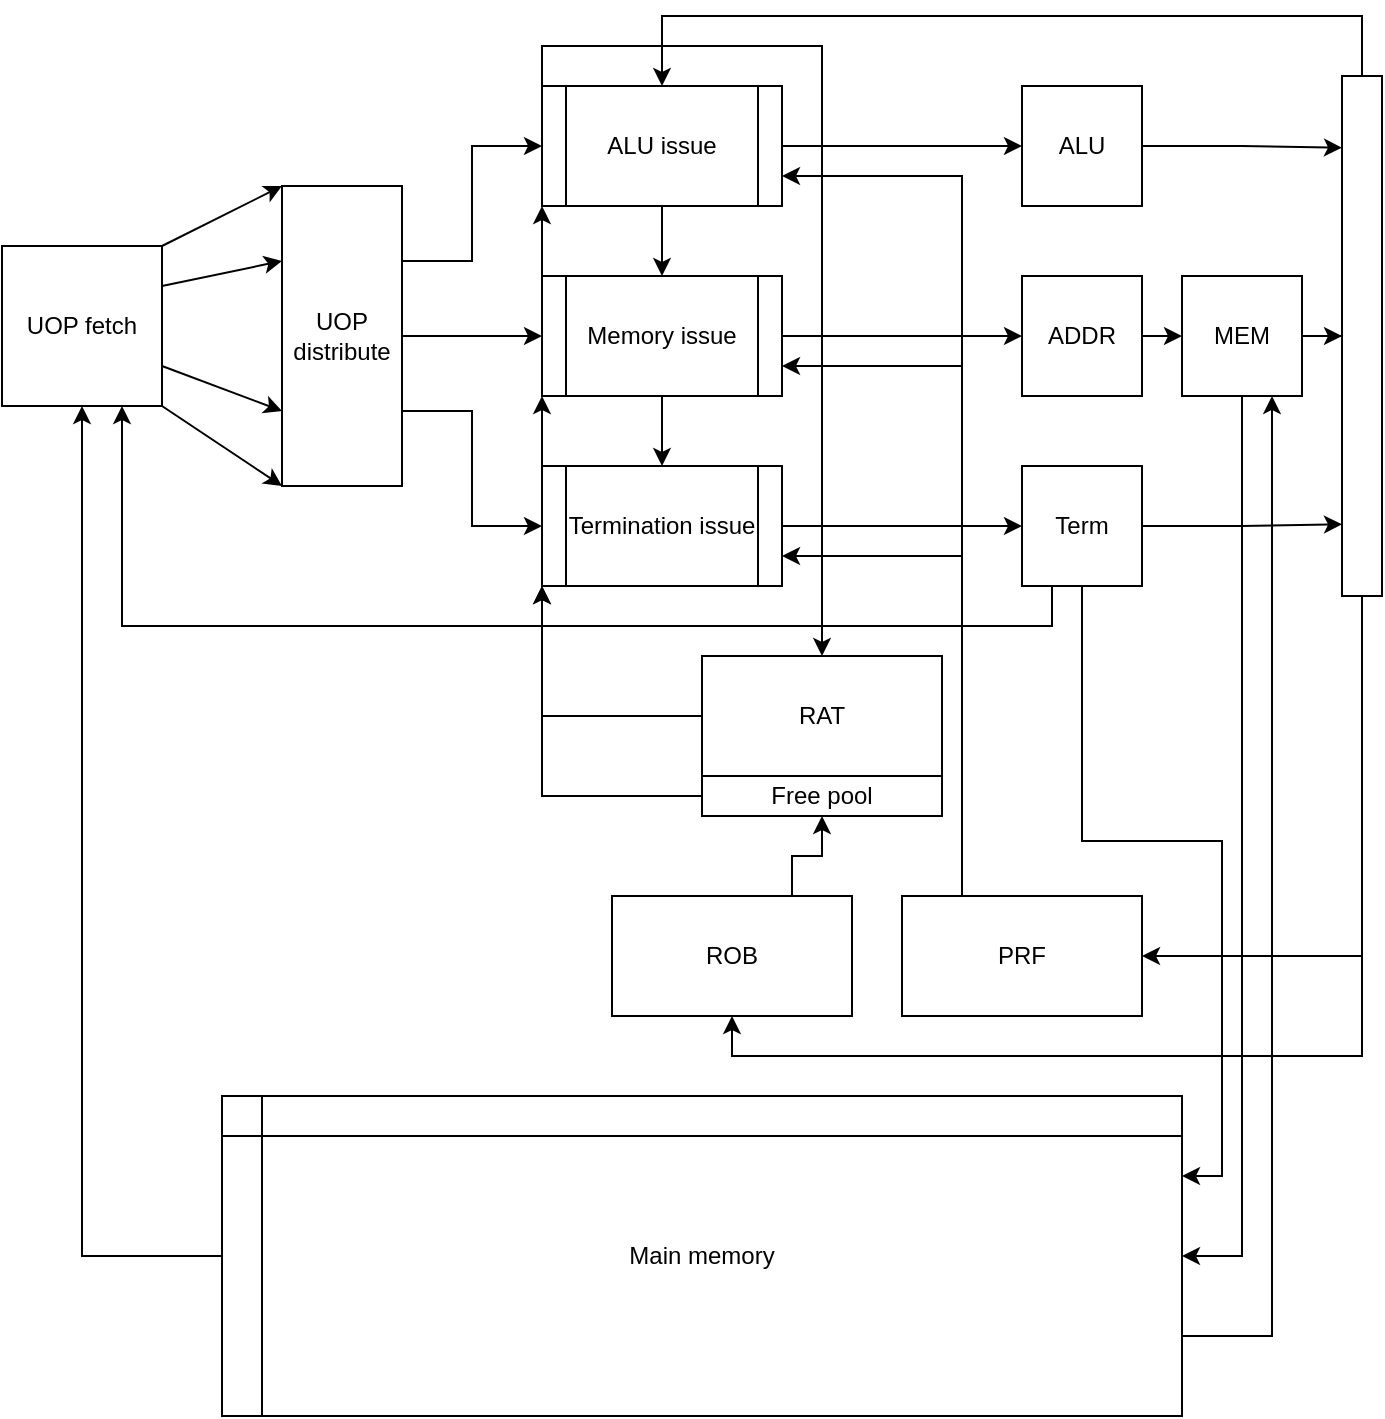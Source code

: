 <mxfile version="26.0.9">
  <diagram name="Page-1" id="fgppR2BjdOyfACsTil1g">
    <mxGraphModel dx="1434" dy="858" grid="1" gridSize="10" guides="1" tooltips="1" connect="1" arrows="1" fold="1" page="1" pageScale="1" pageWidth="850" pageHeight="1100" math="0" shadow="0">
      <root>
        <mxCell id="0" />
        <mxCell id="1" parent="0" />
        <mxCell id="Rko1wSMtdu4V6x2OvTh8-13" style="edgeStyle=orthogonalEdgeStyle;rounded=0;orthogonalLoop=1;jettySize=auto;html=1;entryX=0.5;entryY=1;entryDx=0;entryDy=0;exitX=0;exitY=0.5;exitDx=0;exitDy=0;" parent="1" source="Rko1wSMtdu4V6x2OvTh8-2" target="IxhPBPcZsX6m4rDOIMJ2-1" edge="1">
          <mxGeometry relative="1" as="geometry">
            <Array as="points">
              <mxPoint x="100" y="850" />
            </Array>
            <mxPoint x="120" y="555" as="targetPoint" />
          </mxGeometry>
        </mxCell>
        <mxCell id="IxhPBPcZsX6m4rDOIMJ2-40" style="edgeStyle=orthogonalEdgeStyle;rounded=0;orthogonalLoop=1;jettySize=auto;html=1;exitX=1;exitY=0.75;exitDx=0;exitDy=0;entryX=0.75;entryY=1;entryDx=0;entryDy=0;" edge="1" parent="1" source="Rko1wSMtdu4V6x2OvTh8-2" target="IxhPBPcZsX6m4rDOIMJ2-28">
          <mxGeometry relative="1" as="geometry" />
        </mxCell>
        <mxCell id="Rko1wSMtdu4V6x2OvTh8-2" value="Main memory" style="shape=internalStorage;whiteSpace=wrap;html=1;backgroundOutline=1;" parent="1" vertex="1">
          <mxGeometry x="170" y="770" width="480" height="160" as="geometry" />
        </mxCell>
        <mxCell id="IxhPBPcZsX6m4rDOIMJ2-1" value="UOP fetch" style="whiteSpace=wrap;html=1;aspect=fixed;" vertex="1" parent="1">
          <mxGeometry x="60" y="345" width="80" height="80" as="geometry" />
        </mxCell>
        <mxCell id="IxhPBPcZsX6m4rDOIMJ2-11" style="edgeStyle=orthogonalEdgeStyle;rounded=0;orthogonalLoop=1;jettySize=auto;html=1;exitX=1;exitY=0.25;exitDx=0;exitDy=0;entryX=0;entryY=0.5;entryDx=0;entryDy=0;" edge="1" parent="1" source="IxhPBPcZsX6m4rDOIMJ2-2" target="IxhPBPcZsX6m4rDOIMJ2-10">
          <mxGeometry relative="1" as="geometry" />
        </mxCell>
        <mxCell id="IxhPBPcZsX6m4rDOIMJ2-13" style="edgeStyle=orthogonalEdgeStyle;rounded=0;orthogonalLoop=1;jettySize=auto;html=1;entryX=0;entryY=0.5;entryDx=0;entryDy=0;" edge="1" parent="1" source="IxhPBPcZsX6m4rDOIMJ2-2" target="IxhPBPcZsX6m4rDOIMJ2-12">
          <mxGeometry relative="1" as="geometry" />
        </mxCell>
        <mxCell id="IxhPBPcZsX6m4rDOIMJ2-15" style="edgeStyle=orthogonalEdgeStyle;rounded=0;orthogonalLoop=1;jettySize=auto;html=1;exitX=1;exitY=0.75;exitDx=0;exitDy=0;entryX=0;entryY=0.5;entryDx=0;entryDy=0;" edge="1" parent="1" source="IxhPBPcZsX6m4rDOIMJ2-2" target="IxhPBPcZsX6m4rDOIMJ2-14">
          <mxGeometry relative="1" as="geometry" />
        </mxCell>
        <mxCell id="IxhPBPcZsX6m4rDOIMJ2-2" value="UOP distribute" style="rounded=0;whiteSpace=wrap;html=1;" vertex="1" parent="1">
          <mxGeometry x="200" y="315" width="60" height="150" as="geometry" />
        </mxCell>
        <mxCell id="IxhPBPcZsX6m4rDOIMJ2-3" value="" style="endArrow=classic;html=1;rounded=0;exitX=1;exitY=0.25;exitDx=0;exitDy=0;entryX=0;entryY=0.25;entryDx=0;entryDy=0;" edge="1" parent="1" source="IxhPBPcZsX6m4rDOIMJ2-1" target="IxhPBPcZsX6m4rDOIMJ2-2">
          <mxGeometry width="50" height="50" relative="1" as="geometry">
            <mxPoint x="340" y="495" as="sourcePoint" />
            <mxPoint x="390" y="445" as="targetPoint" />
          </mxGeometry>
        </mxCell>
        <mxCell id="IxhPBPcZsX6m4rDOIMJ2-4" value="" style="endArrow=classic;html=1;rounded=0;exitX=1;exitY=0.75;exitDx=0;exitDy=0;entryX=0;entryY=0.75;entryDx=0;entryDy=0;" edge="1" parent="1" source="IxhPBPcZsX6m4rDOIMJ2-1" target="IxhPBPcZsX6m4rDOIMJ2-2">
          <mxGeometry width="50" height="50" relative="1" as="geometry">
            <mxPoint x="340" y="495" as="sourcePoint" />
            <mxPoint x="390" y="445" as="targetPoint" />
          </mxGeometry>
        </mxCell>
        <mxCell id="IxhPBPcZsX6m4rDOIMJ2-6" value="" style="endArrow=classic;html=1;rounded=0;exitX=1;exitY=1;exitDx=0;exitDy=0;entryX=0;entryY=1;entryDx=0;entryDy=0;" edge="1" parent="1" source="IxhPBPcZsX6m4rDOIMJ2-1" target="IxhPBPcZsX6m4rDOIMJ2-2">
          <mxGeometry width="50" height="50" relative="1" as="geometry">
            <mxPoint x="340" y="495" as="sourcePoint" />
            <mxPoint x="390" y="445" as="targetPoint" />
          </mxGeometry>
        </mxCell>
        <mxCell id="IxhPBPcZsX6m4rDOIMJ2-7" value="" style="endArrow=classic;html=1;rounded=0;exitX=1;exitY=0;exitDx=0;exitDy=0;entryX=0;entryY=0;entryDx=0;entryDy=0;" edge="1" parent="1" source="IxhPBPcZsX6m4rDOIMJ2-1" target="IxhPBPcZsX6m4rDOIMJ2-2">
          <mxGeometry width="50" height="50" relative="1" as="geometry">
            <mxPoint x="340" y="495" as="sourcePoint" />
            <mxPoint x="390" y="445" as="targetPoint" />
          </mxGeometry>
        </mxCell>
        <mxCell id="IxhPBPcZsX6m4rDOIMJ2-22" style="edgeStyle=orthogonalEdgeStyle;rounded=0;orthogonalLoop=1;jettySize=auto;html=1;exitX=0;exitY=0;exitDx=0;exitDy=0;entryX=0.5;entryY=0;entryDx=0;entryDy=0;" edge="1" parent="1" source="IxhPBPcZsX6m4rDOIMJ2-10" target="IxhPBPcZsX6m4rDOIMJ2-16">
          <mxGeometry relative="1" as="geometry" />
        </mxCell>
        <mxCell id="IxhPBPcZsX6m4rDOIMJ2-25" style="edgeStyle=orthogonalEdgeStyle;rounded=0;orthogonalLoop=1;jettySize=auto;html=1;entryX=0;entryY=0.5;entryDx=0;entryDy=0;" edge="1" parent="1" source="IxhPBPcZsX6m4rDOIMJ2-10" target="IxhPBPcZsX6m4rDOIMJ2-24">
          <mxGeometry relative="1" as="geometry" />
        </mxCell>
        <mxCell id="IxhPBPcZsX6m4rDOIMJ2-51" style="edgeStyle=orthogonalEdgeStyle;rounded=0;orthogonalLoop=1;jettySize=auto;html=1;exitX=0.5;exitY=1;exitDx=0;exitDy=0;entryX=0.5;entryY=0;entryDx=0;entryDy=0;" edge="1" parent="1" source="IxhPBPcZsX6m4rDOIMJ2-10" target="IxhPBPcZsX6m4rDOIMJ2-12">
          <mxGeometry relative="1" as="geometry" />
        </mxCell>
        <mxCell id="IxhPBPcZsX6m4rDOIMJ2-10" value="ALU issue" style="shape=process;whiteSpace=wrap;html=1;backgroundOutline=1;" vertex="1" parent="1">
          <mxGeometry x="330" y="265" width="120" height="60" as="geometry" />
        </mxCell>
        <mxCell id="IxhPBPcZsX6m4rDOIMJ2-20" style="edgeStyle=orthogonalEdgeStyle;rounded=0;orthogonalLoop=1;jettySize=auto;html=1;exitX=0;exitY=0;exitDx=0;exitDy=0;entryX=0;entryY=1;entryDx=0;entryDy=0;" edge="1" parent="1" source="IxhPBPcZsX6m4rDOIMJ2-12" target="IxhPBPcZsX6m4rDOIMJ2-10">
          <mxGeometry relative="1" as="geometry" />
        </mxCell>
        <mxCell id="IxhPBPcZsX6m4rDOIMJ2-29" style="edgeStyle=orthogonalEdgeStyle;rounded=0;orthogonalLoop=1;jettySize=auto;html=1;entryX=0;entryY=0.5;entryDx=0;entryDy=0;" edge="1" parent="1" source="IxhPBPcZsX6m4rDOIMJ2-12" target="IxhPBPcZsX6m4rDOIMJ2-26">
          <mxGeometry relative="1" as="geometry" />
        </mxCell>
        <mxCell id="IxhPBPcZsX6m4rDOIMJ2-52" style="edgeStyle=orthogonalEdgeStyle;rounded=0;orthogonalLoop=1;jettySize=auto;html=1;exitX=0.5;exitY=1;exitDx=0;exitDy=0;entryX=0.5;entryY=0;entryDx=0;entryDy=0;" edge="1" parent="1" source="IxhPBPcZsX6m4rDOIMJ2-12" target="IxhPBPcZsX6m4rDOIMJ2-14">
          <mxGeometry relative="1" as="geometry" />
        </mxCell>
        <mxCell id="IxhPBPcZsX6m4rDOIMJ2-12" value="Memory issue" style="shape=process;whiteSpace=wrap;html=1;backgroundOutline=1;" vertex="1" parent="1">
          <mxGeometry x="330" y="360" width="120" height="60" as="geometry" />
        </mxCell>
        <mxCell id="IxhPBPcZsX6m4rDOIMJ2-19" style="edgeStyle=orthogonalEdgeStyle;rounded=0;orthogonalLoop=1;jettySize=auto;html=1;exitX=0;exitY=0;exitDx=0;exitDy=0;entryX=0;entryY=1;entryDx=0;entryDy=0;" edge="1" parent="1" source="IxhPBPcZsX6m4rDOIMJ2-14" target="IxhPBPcZsX6m4rDOIMJ2-12">
          <mxGeometry relative="1" as="geometry" />
        </mxCell>
        <mxCell id="IxhPBPcZsX6m4rDOIMJ2-31" style="edgeStyle=orthogonalEdgeStyle;rounded=0;orthogonalLoop=1;jettySize=auto;html=1;exitX=1;exitY=0.5;exitDx=0;exitDy=0;entryX=0;entryY=0.5;entryDx=0;entryDy=0;" edge="1" parent="1" source="IxhPBPcZsX6m4rDOIMJ2-14" target="IxhPBPcZsX6m4rDOIMJ2-27">
          <mxGeometry relative="1" as="geometry" />
        </mxCell>
        <mxCell id="IxhPBPcZsX6m4rDOIMJ2-14" value="Termination issue" style="shape=process;whiteSpace=wrap;html=1;backgroundOutline=1;" vertex="1" parent="1">
          <mxGeometry x="330" y="455" width="120" height="60" as="geometry" />
        </mxCell>
        <mxCell id="IxhPBPcZsX6m4rDOIMJ2-17" style="edgeStyle=orthogonalEdgeStyle;rounded=0;orthogonalLoop=1;jettySize=auto;html=1;exitX=0;exitY=0.5;exitDx=0;exitDy=0;entryX=0;entryY=1;entryDx=0;entryDy=0;" edge="1" parent="1" source="IxhPBPcZsX6m4rDOIMJ2-16" target="IxhPBPcZsX6m4rDOIMJ2-14">
          <mxGeometry relative="1" as="geometry">
            <mxPoint x="330" y="520" as="targetPoint" />
            <Array as="points">
              <mxPoint x="330" y="580" />
            </Array>
          </mxGeometry>
        </mxCell>
        <mxCell id="IxhPBPcZsX6m4rDOIMJ2-16" value="RAT" style="rounded=0;whiteSpace=wrap;html=1;" vertex="1" parent="1">
          <mxGeometry x="410" y="550" width="120" height="60" as="geometry" />
        </mxCell>
        <mxCell id="IxhPBPcZsX6m4rDOIMJ2-21" style="edgeStyle=orthogonalEdgeStyle;rounded=0;orthogonalLoop=1;jettySize=auto;html=1;exitX=0;exitY=0.5;exitDx=0;exitDy=0;entryX=0;entryY=1;entryDx=0;entryDy=0;" edge="1" parent="1" source="IxhPBPcZsX6m4rDOIMJ2-18" target="IxhPBPcZsX6m4rDOIMJ2-14">
          <mxGeometry relative="1" as="geometry" />
        </mxCell>
        <mxCell id="IxhPBPcZsX6m4rDOIMJ2-18" value="Free pool" style="rounded=0;whiteSpace=wrap;html=1;" vertex="1" parent="1">
          <mxGeometry x="410" y="610" width="120" height="20" as="geometry" />
        </mxCell>
        <mxCell id="IxhPBPcZsX6m4rDOIMJ2-24" value="ALU" style="rounded=0;whiteSpace=wrap;html=1;" vertex="1" parent="1">
          <mxGeometry x="570" y="265" width="60" height="60" as="geometry" />
        </mxCell>
        <mxCell id="IxhPBPcZsX6m4rDOIMJ2-30" style="edgeStyle=orthogonalEdgeStyle;rounded=0;orthogonalLoop=1;jettySize=auto;html=1;exitX=1;exitY=0.5;exitDx=0;exitDy=0;entryX=0;entryY=0.5;entryDx=0;entryDy=0;" edge="1" parent="1" source="IxhPBPcZsX6m4rDOIMJ2-26" target="IxhPBPcZsX6m4rDOIMJ2-28">
          <mxGeometry relative="1" as="geometry" />
        </mxCell>
        <mxCell id="IxhPBPcZsX6m4rDOIMJ2-26" value="ADDR" style="rounded=0;whiteSpace=wrap;html=1;" vertex="1" parent="1">
          <mxGeometry x="570" y="360" width="60" height="60" as="geometry" />
        </mxCell>
        <mxCell id="IxhPBPcZsX6m4rDOIMJ2-38" style="edgeStyle=orthogonalEdgeStyle;rounded=0;orthogonalLoop=1;jettySize=auto;html=1;exitX=0.5;exitY=1;exitDx=0;exitDy=0;entryX=1;entryY=0.25;entryDx=0;entryDy=0;" edge="1" parent="1" source="IxhPBPcZsX6m4rDOIMJ2-27" target="Rko1wSMtdu4V6x2OvTh8-2">
          <mxGeometry relative="1" as="geometry" />
        </mxCell>
        <mxCell id="IxhPBPcZsX6m4rDOIMJ2-50" style="edgeStyle=orthogonalEdgeStyle;rounded=0;orthogonalLoop=1;jettySize=auto;html=1;exitX=0.25;exitY=1;exitDx=0;exitDy=0;entryX=0.75;entryY=1;entryDx=0;entryDy=0;" edge="1" parent="1" source="IxhPBPcZsX6m4rDOIMJ2-27" target="IxhPBPcZsX6m4rDOIMJ2-1">
          <mxGeometry relative="1" as="geometry" />
        </mxCell>
        <mxCell id="IxhPBPcZsX6m4rDOIMJ2-27" value="Term" style="rounded=0;whiteSpace=wrap;html=1;" vertex="1" parent="1">
          <mxGeometry x="570" y="455" width="60" height="60" as="geometry" />
        </mxCell>
        <mxCell id="IxhPBPcZsX6m4rDOIMJ2-39" style="edgeStyle=orthogonalEdgeStyle;rounded=0;orthogonalLoop=1;jettySize=auto;html=1;exitX=0.5;exitY=1;exitDx=0;exitDy=0;entryX=1;entryY=0.5;entryDx=0;entryDy=0;" edge="1" parent="1" source="IxhPBPcZsX6m4rDOIMJ2-28" target="Rko1wSMtdu4V6x2OvTh8-2">
          <mxGeometry relative="1" as="geometry" />
        </mxCell>
        <mxCell id="IxhPBPcZsX6m4rDOIMJ2-42" style="edgeStyle=orthogonalEdgeStyle;rounded=0;orthogonalLoop=1;jettySize=auto;html=1;entryX=0;entryY=0.5;entryDx=0;entryDy=0;" edge="1" parent="1" source="IxhPBPcZsX6m4rDOIMJ2-28" target="IxhPBPcZsX6m4rDOIMJ2-41">
          <mxGeometry relative="1" as="geometry" />
        </mxCell>
        <mxCell id="IxhPBPcZsX6m4rDOIMJ2-28" value="MEM" style="rounded=0;whiteSpace=wrap;html=1;" vertex="1" parent="1">
          <mxGeometry x="650" y="360" width="60" height="60" as="geometry" />
        </mxCell>
        <mxCell id="IxhPBPcZsX6m4rDOIMJ2-37" style="edgeStyle=orthogonalEdgeStyle;rounded=0;orthogonalLoop=1;jettySize=auto;html=1;exitX=0.75;exitY=0;exitDx=0;exitDy=0;entryX=0.5;entryY=1;entryDx=0;entryDy=0;" edge="1" parent="1" source="IxhPBPcZsX6m4rDOIMJ2-32" target="IxhPBPcZsX6m4rDOIMJ2-18">
          <mxGeometry relative="1" as="geometry" />
        </mxCell>
        <mxCell id="IxhPBPcZsX6m4rDOIMJ2-32" value="ROB" style="rounded=0;whiteSpace=wrap;html=1;" vertex="1" parent="1">
          <mxGeometry x="365" y="670" width="120" height="60" as="geometry" />
        </mxCell>
        <mxCell id="IxhPBPcZsX6m4rDOIMJ2-34" style="edgeStyle=orthogonalEdgeStyle;rounded=0;orthogonalLoop=1;jettySize=auto;html=1;entryX=1;entryY=0.75;entryDx=0;entryDy=0;exitX=0.25;exitY=0;exitDx=0;exitDy=0;" edge="1" parent="1" source="IxhPBPcZsX6m4rDOIMJ2-33" target="IxhPBPcZsX6m4rDOIMJ2-14">
          <mxGeometry relative="1" as="geometry">
            <Array as="points">
              <mxPoint x="540" y="500" />
            </Array>
          </mxGeometry>
        </mxCell>
        <mxCell id="IxhPBPcZsX6m4rDOIMJ2-35" style="edgeStyle=orthogonalEdgeStyle;rounded=0;orthogonalLoop=1;jettySize=auto;html=1;exitX=0.25;exitY=0;exitDx=0;exitDy=0;entryX=1;entryY=0.75;entryDx=0;entryDy=0;" edge="1" parent="1" source="IxhPBPcZsX6m4rDOIMJ2-33" target="IxhPBPcZsX6m4rDOIMJ2-12">
          <mxGeometry relative="1" as="geometry">
            <mxPoint x="570" y="560" as="targetPoint" />
            <mxPoint x="690" y="620" as="sourcePoint" />
          </mxGeometry>
        </mxCell>
        <mxCell id="IxhPBPcZsX6m4rDOIMJ2-36" style="edgeStyle=orthogonalEdgeStyle;rounded=0;orthogonalLoop=1;jettySize=auto;html=1;exitX=0.25;exitY=0;exitDx=0;exitDy=0;entryX=1;entryY=0.75;entryDx=0;entryDy=0;" edge="1" parent="1" source="IxhPBPcZsX6m4rDOIMJ2-33" target="IxhPBPcZsX6m4rDOIMJ2-10">
          <mxGeometry relative="1" as="geometry" />
        </mxCell>
        <mxCell id="IxhPBPcZsX6m4rDOIMJ2-33" value="PRF" style="rounded=0;whiteSpace=wrap;html=1;" vertex="1" parent="1">
          <mxGeometry x="510" y="670" width="120" height="60" as="geometry" />
        </mxCell>
        <mxCell id="IxhPBPcZsX6m4rDOIMJ2-45" style="edgeStyle=orthogonalEdgeStyle;rounded=0;orthogonalLoop=1;jettySize=auto;html=1;entryX=1;entryY=0.5;entryDx=0;entryDy=0;" edge="1" parent="1" source="IxhPBPcZsX6m4rDOIMJ2-41" target="IxhPBPcZsX6m4rDOIMJ2-33">
          <mxGeometry relative="1" as="geometry">
            <Array as="points">
              <mxPoint x="740" y="700" />
            </Array>
          </mxGeometry>
        </mxCell>
        <mxCell id="IxhPBPcZsX6m4rDOIMJ2-46" style="edgeStyle=orthogonalEdgeStyle;rounded=0;orthogonalLoop=1;jettySize=auto;html=1;entryX=0.5;entryY=1;entryDx=0;entryDy=0;" edge="1" parent="1" source="IxhPBPcZsX6m4rDOIMJ2-41" target="IxhPBPcZsX6m4rDOIMJ2-32">
          <mxGeometry relative="1" as="geometry">
            <Array as="points">
              <mxPoint x="740" y="750" />
              <mxPoint x="425" y="750" />
            </Array>
          </mxGeometry>
        </mxCell>
        <mxCell id="IxhPBPcZsX6m4rDOIMJ2-47" style="edgeStyle=orthogonalEdgeStyle;rounded=0;orthogonalLoop=1;jettySize=auto;html=1;entryX=0.5;entryY=0;entryDx=0;entryDy=0;" edge="1" parent="1" source="IxhPBPcZsX6m4rDOIMJ2-41" target="IxhPBPcZsX6m4rDOIMJ2-10">
          <mxGeometry relative="1" as="geometry">
            <Array as="points">
              <mxPoint x="740" y="230" />
              <mxPoint x="390" y="230" />
            </Array>
          </mxGeometry>
        </mxCell>
        <mxCell id="IxhPBPcZsX6m4rDOIMJ2-41" value="" style="rounded=0;whiteSpace=wrap;html=1;" vertex="1" parent="1">
          <mxGeometry x="730" y="260" width="20" height="260" as="geometry" />
        </mxCell>
        <mxCell id="IxhPBPcZsX6m4rDOIMJ2-43" style="edgeStyle=orthogonalEdgeStyle;rounded=0;orthogonalLoop=1;jettySize=auto;html=1;entryX=0;entryY=0.862;entryDx=0;entryDy=0;entryPerimeter=0;" edge="1" parent="1" source="IxhPBPcZsX6m4rDOIMJ2-27" target="IxhPBPcZsX6m4rDOIMJ2-41">
          <mxGeometry relative="1" as="geometry" />
        </mxCell>
        <mxCell id="IxhPBPcZsX6m4rDOIMJ2-44" style="edgeStyle=orthogonalEdgeStyle;rounded=0;orthogonalLoop=1;jettySize=auto;html=1;entryX=0;entryY=0.138;entryDx=0;entryDy=0;entryPerimeter=0;" edge="1" parent="1" source="IxhPBPcZsX6m4rDOIMJ2-24" target="IxhPBPcZsX6m4rDOIMJ2-41">
          <mxGeometry relative="1" as="geometry" />
        </mxCell>
      </root>
    </mxGraphModel>
  </diagram>
</mxfile>
